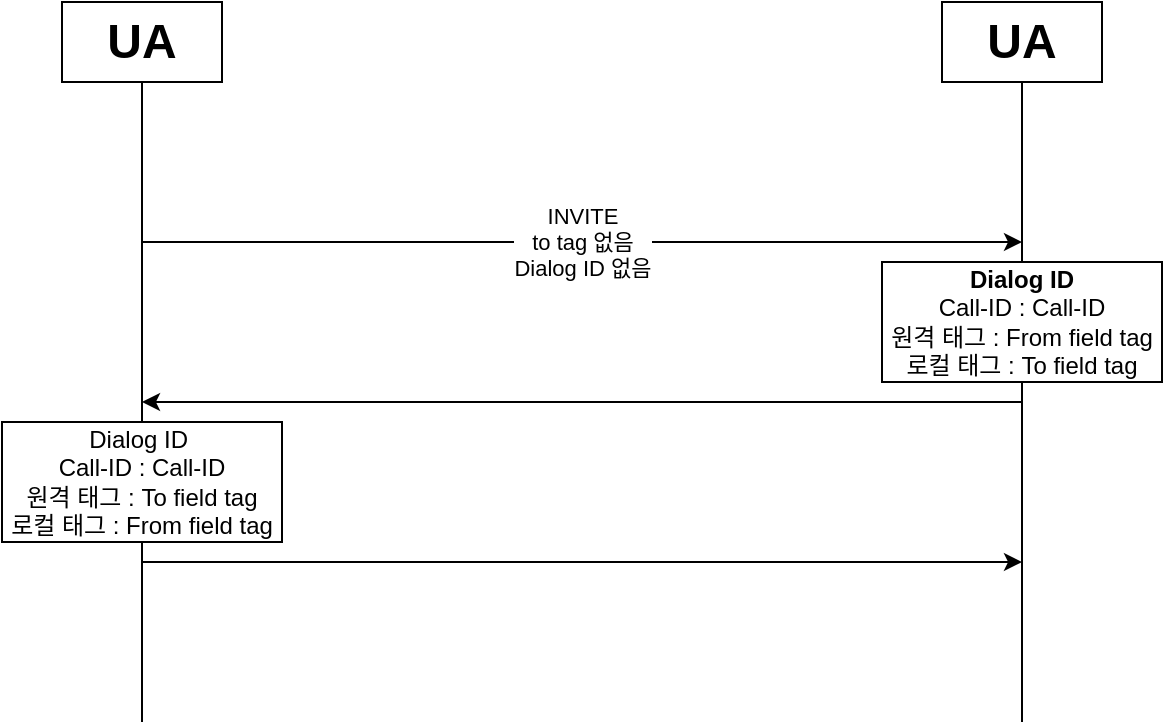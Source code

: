<mxfile version="22.1.21" type="github">
  <diagram name="페이지-1" id="ksUeeqzIcCZzvmtFrtLd">
    <mxGraphModel dx="1434" dy="728" grid="1" gridSize="10" guides="1" tooltips="1" connect="1" arrows="1" fold="1" page="1" pageScale="1" pageWidth="827" pageHeight="1169" math="0" shadow="0">
      <root>
        <mxCell id="0" />
        <mxCell id="1" parent="0" />
        <mxCell id="bMGG-koJVi_CTHRi1k6A-3" style="edgeStyle=orthogonalEdgeStyle;rounded=0;orthogonalLoop=1;jettySize=auto;html=1;exitX=0.5;exitY=1;exitDx=0;exitDy=0;endArrow=none;endFill=0;" edge="1" parent="1" source="bMGG-koJVi_CTHRi1k6A-1">
          <mxGeometry relative="1" as="geometry">
            <mxPoint x="120" y="400" as="targetPoint" />
            <Array as="points">
              <mxPoint x="120" y="380" />
              <mxPoint x="120" y="380" />
            </Array>
          </mxGeometry>
        </mxCell>
        <mxCell id="bMGG-koJVi_CTHRi1k6A-1" value="&lt;b&gt;&lt;font style=&quot;font-size: 24px;&quot;&gt;UA&lt;/font&gt;&lt;/b&gt;" style="rounded=0;whiteSpace=wrap;html=1;" vertex="1" parent="1">
          <mxGeometry x="80" y="40" width="80" height="40" as="geometry" />
        </mxCell>
        <mxCell id="bMGG-koJVi_CTHRi1k6A-4" style="edgeStyle=orthogonalEdgeStyle;rounded=0;orthogonalLoop=1;jettySize=auto;html=1;exitX=0.5;exitY=1;exitDx=0;exitDy=0;endArrow=none;endFill=0;" edge="1" parent="1" source="bMGG-koJVi_CTHRi1k6A-2">
          <mxGeometry relative="1" as="geometry">
            <mxPoint x="560" y="400" as="targetPoint" />
          </mxGeometry>
        </mxCell>
        <mxCell id="bMGG-koJVi_CTHRi1k6A-2" value="&lt;b&gt;&lt;font style=&quot;font-size: 24px;&quot;&gt;UA&lt;/font&gt;&lt;/b&gt;" style="rounded=0;whiteSpace=wrap;html=1;" vertex="1" parent="1">
          <mxGeometry x="520" y="40" width="80" height="40" as="geometry" />
        </mxCell>
        <mxCell id="bMGG-koJVi_CTHRi1k6A-6" value="INVITE&lt;br&gt;to tag 없음&lt;br&gt;Dialog ID 없음" style="endArrow=classic;html=1;rounded=0;" edge="1" parent="1">
          <mxGeometry width="50" height="50" relative="1" as="geometry">
            <mxPoint x="120" y="160" as="sourcePoint" />
            <mxPoint x="560" y="160" as="targetPoint" />
          </mxGeometry>
        </mxCell>
        <mxCell id="bMGG-koJVi_CTHRi1k6A-8" value="&lt;b&gt;Dialog ID&lt;/b&gt;&lt;br&gt;Call-ID : Call-ID&lt;br&gt;원격 태그 : From field tag&lt;br&gt;로컬 태그 : To field tag" style="rounded=0;whiteSpace=wrap;html=1;" vertex="1" parent="1">
          <mxGeometry x="490" y="170" width="140" height="60" as="geometry" />
        </mxCell>
        <mxCell id="bMGG-koJVi_CTHRi1k6A-9" value="" style="endArrow=classic;html=1;rounded=0;" edge="1" parent="1">
          <mxGeometry width="50" height="50" relative="1" as="geometry">
            <mxPoint x="560" y="240" as="sourcePoint" />
            <mxPoint x="120" y="240" as="targetPoint" />
          </mxGeometry>
        </mxCell>
        <mxCell id="bMGG-koJVi_CTHRi1k6A-11" value="Dialog ID&amp;nbsp;&lt;br&gt;Call-ID : Call-ID&lt;br&gt;원격 태그 : To field tag&lt;br&gt;로컬 태그 : From field tag" style="rounded=0;whiteSpace=wrap;html=1;" vertex="1" parent="1">
          <mxGeometry x="50" y="250" width="140" height="60" as="geometry" />
        </mxCell>
        <mxCell id="bMGG-koJVi_CTHRi1k6A-12" value="" style="endArrow=classic;html=1;rounded=0;" edge="1" parent="1">
          <mxGeometry width="50" height="50" relative="1" as="geometry">
            <mxPoint x="120" y="320" as="sourcePoint" />
            <mxPoint x="560" y="320" as="targetPoint" />
          </mxGeometry>
        </mxCell>
      </root>
    </mxGraphModel>
  </diagram>
</mxfile>
